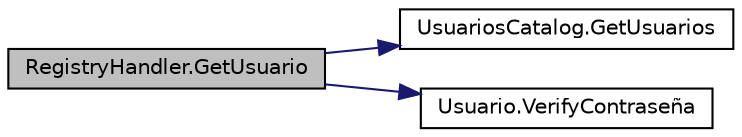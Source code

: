 digraph "RegistryHandler.GetUsuario"
{
 // INTERACTIVE_SVG=YES
 // LATEX_PDF_SIZE
  edge [fontname="Helvetica",fontsize="10",labelfontname="Helvetica",labelfontsize="10"];
  node [fontname="Helvetica",fontsize="10",shape=record];
  rankdir="LR";
  Node1 [label="RegistryHandler.GetUsuario",height=0.2,width=0.4,color="black", fillcolor="grey75", style="filled", fontcolor="black",tooltip="Método para obtener los datos de un Usuario."];
  Node1 -> Node2 [color="midnightblue",fontsize="10",style="solid",fontname="Helvetica"];
  Node2 [label="UsuariosCatalog.GetUsuarios",height=0.2,width=0.4,color="black", fillcolor="white", style="filled",URL="$classUsuariosCatalog.html#a8e094f4767408bb913048cda08568886",tooltip="Método para conocer los usuarios."];
  Node1 -> Node3 [color="midnightblue",fontsize="10",style="solid",fontname="Helvetica"];
  Node3 [label="Usuario.VerifyContraseña",height=0.2,width=0.4,color="black", fillcolor="white", style="filled",URL="$classUsuario.html#a71c224018699866280b429e4b7e00cb7",tooltip="Método verificar que la contraseña sea igual a la anteriormente ingresada al iniciar sesión."];
}
